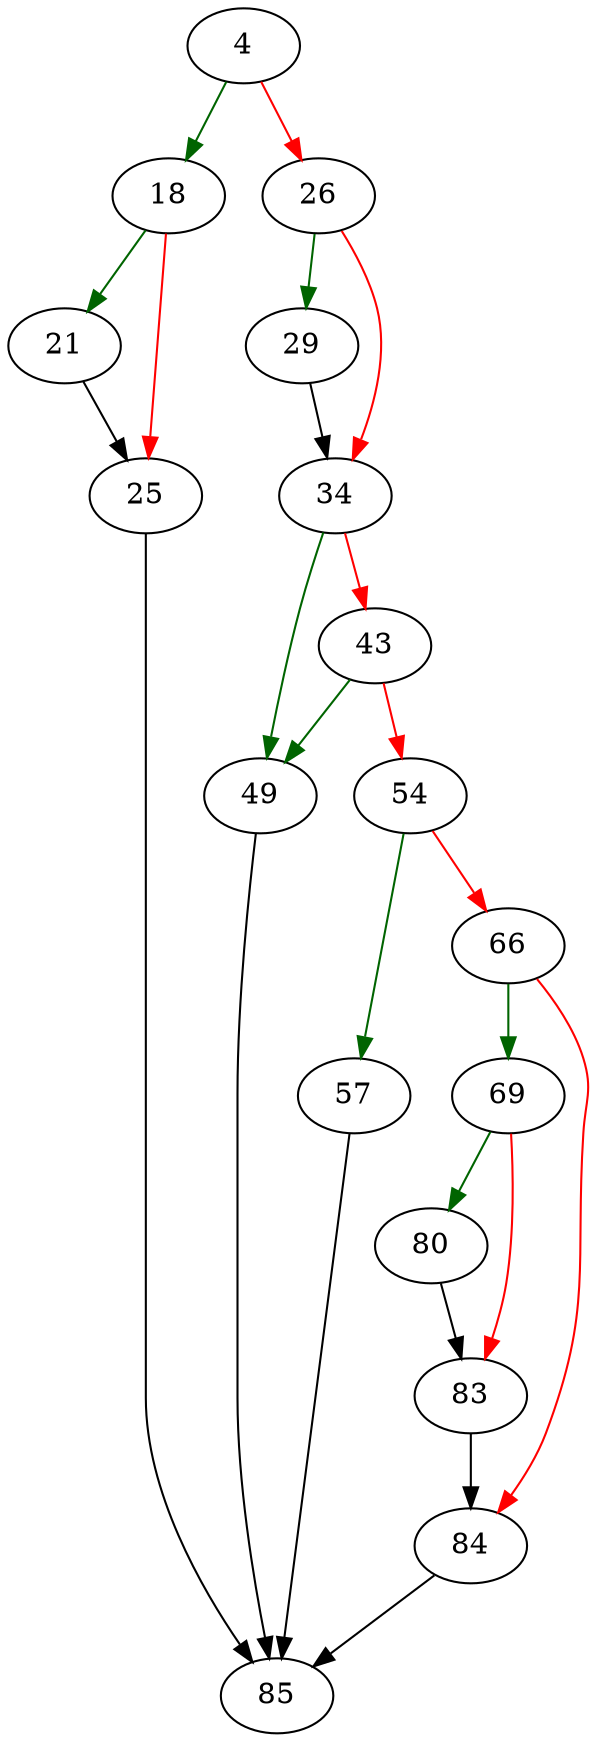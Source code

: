 strict digraph "sqlite3VdbeChangeP4" {
	// Node definitions.
	4 [entry=true];
	18;
	26;
	21;
	25;
	85;
	29;
	34;
	49;
	43;
	54;
	57;
	66;
	69;
	84;
	80;
	83;

	// Edge definitions.
	4 -> 18 [
		color=darkgreen
		cond=true
	];
	4 -> 26 [
		color=red
		cond=false
	];
	18 -> 21 [
		color=darkgreen
		cond=true
	];
	18 -> 25 [
		color=red
		cond=false
	];
	26 -> 29 [
		color=darkgreen
		cond=true
	];
	26 -> 34 [
		color=red
		cond=false
	];
	21 -> 25;
	25 -> 85;
	29 -> 34;
	34 -> 49 [
		color=darkgreen
		cond=true
	];
	34 -> 43 [
		color=red
		cond=false
	];
	49 -> 85;
	43 -> 49 [
		color=darkgreen
		cond=true
	];
	43 -> 54 [
		color=red
		cond=false
	];
	54 -> 57 [
		color=darkgreen
		cond=true
	];
	54 -> 66 [
		color=red
		cond=false
	];
	57 -> 85;
	66 -> 69 [
		color=darkgreen
		cond=true
	];
	66 -> 84 [
		color=red
		cond=false
	];
	69 -> 80 [
		color=darkgreen
		cond=true
	];
	69 -> 83 [
		color=red
		cond=false
	];
	84 -> 85;
	80 -> 83;
	83 -> 84;
}